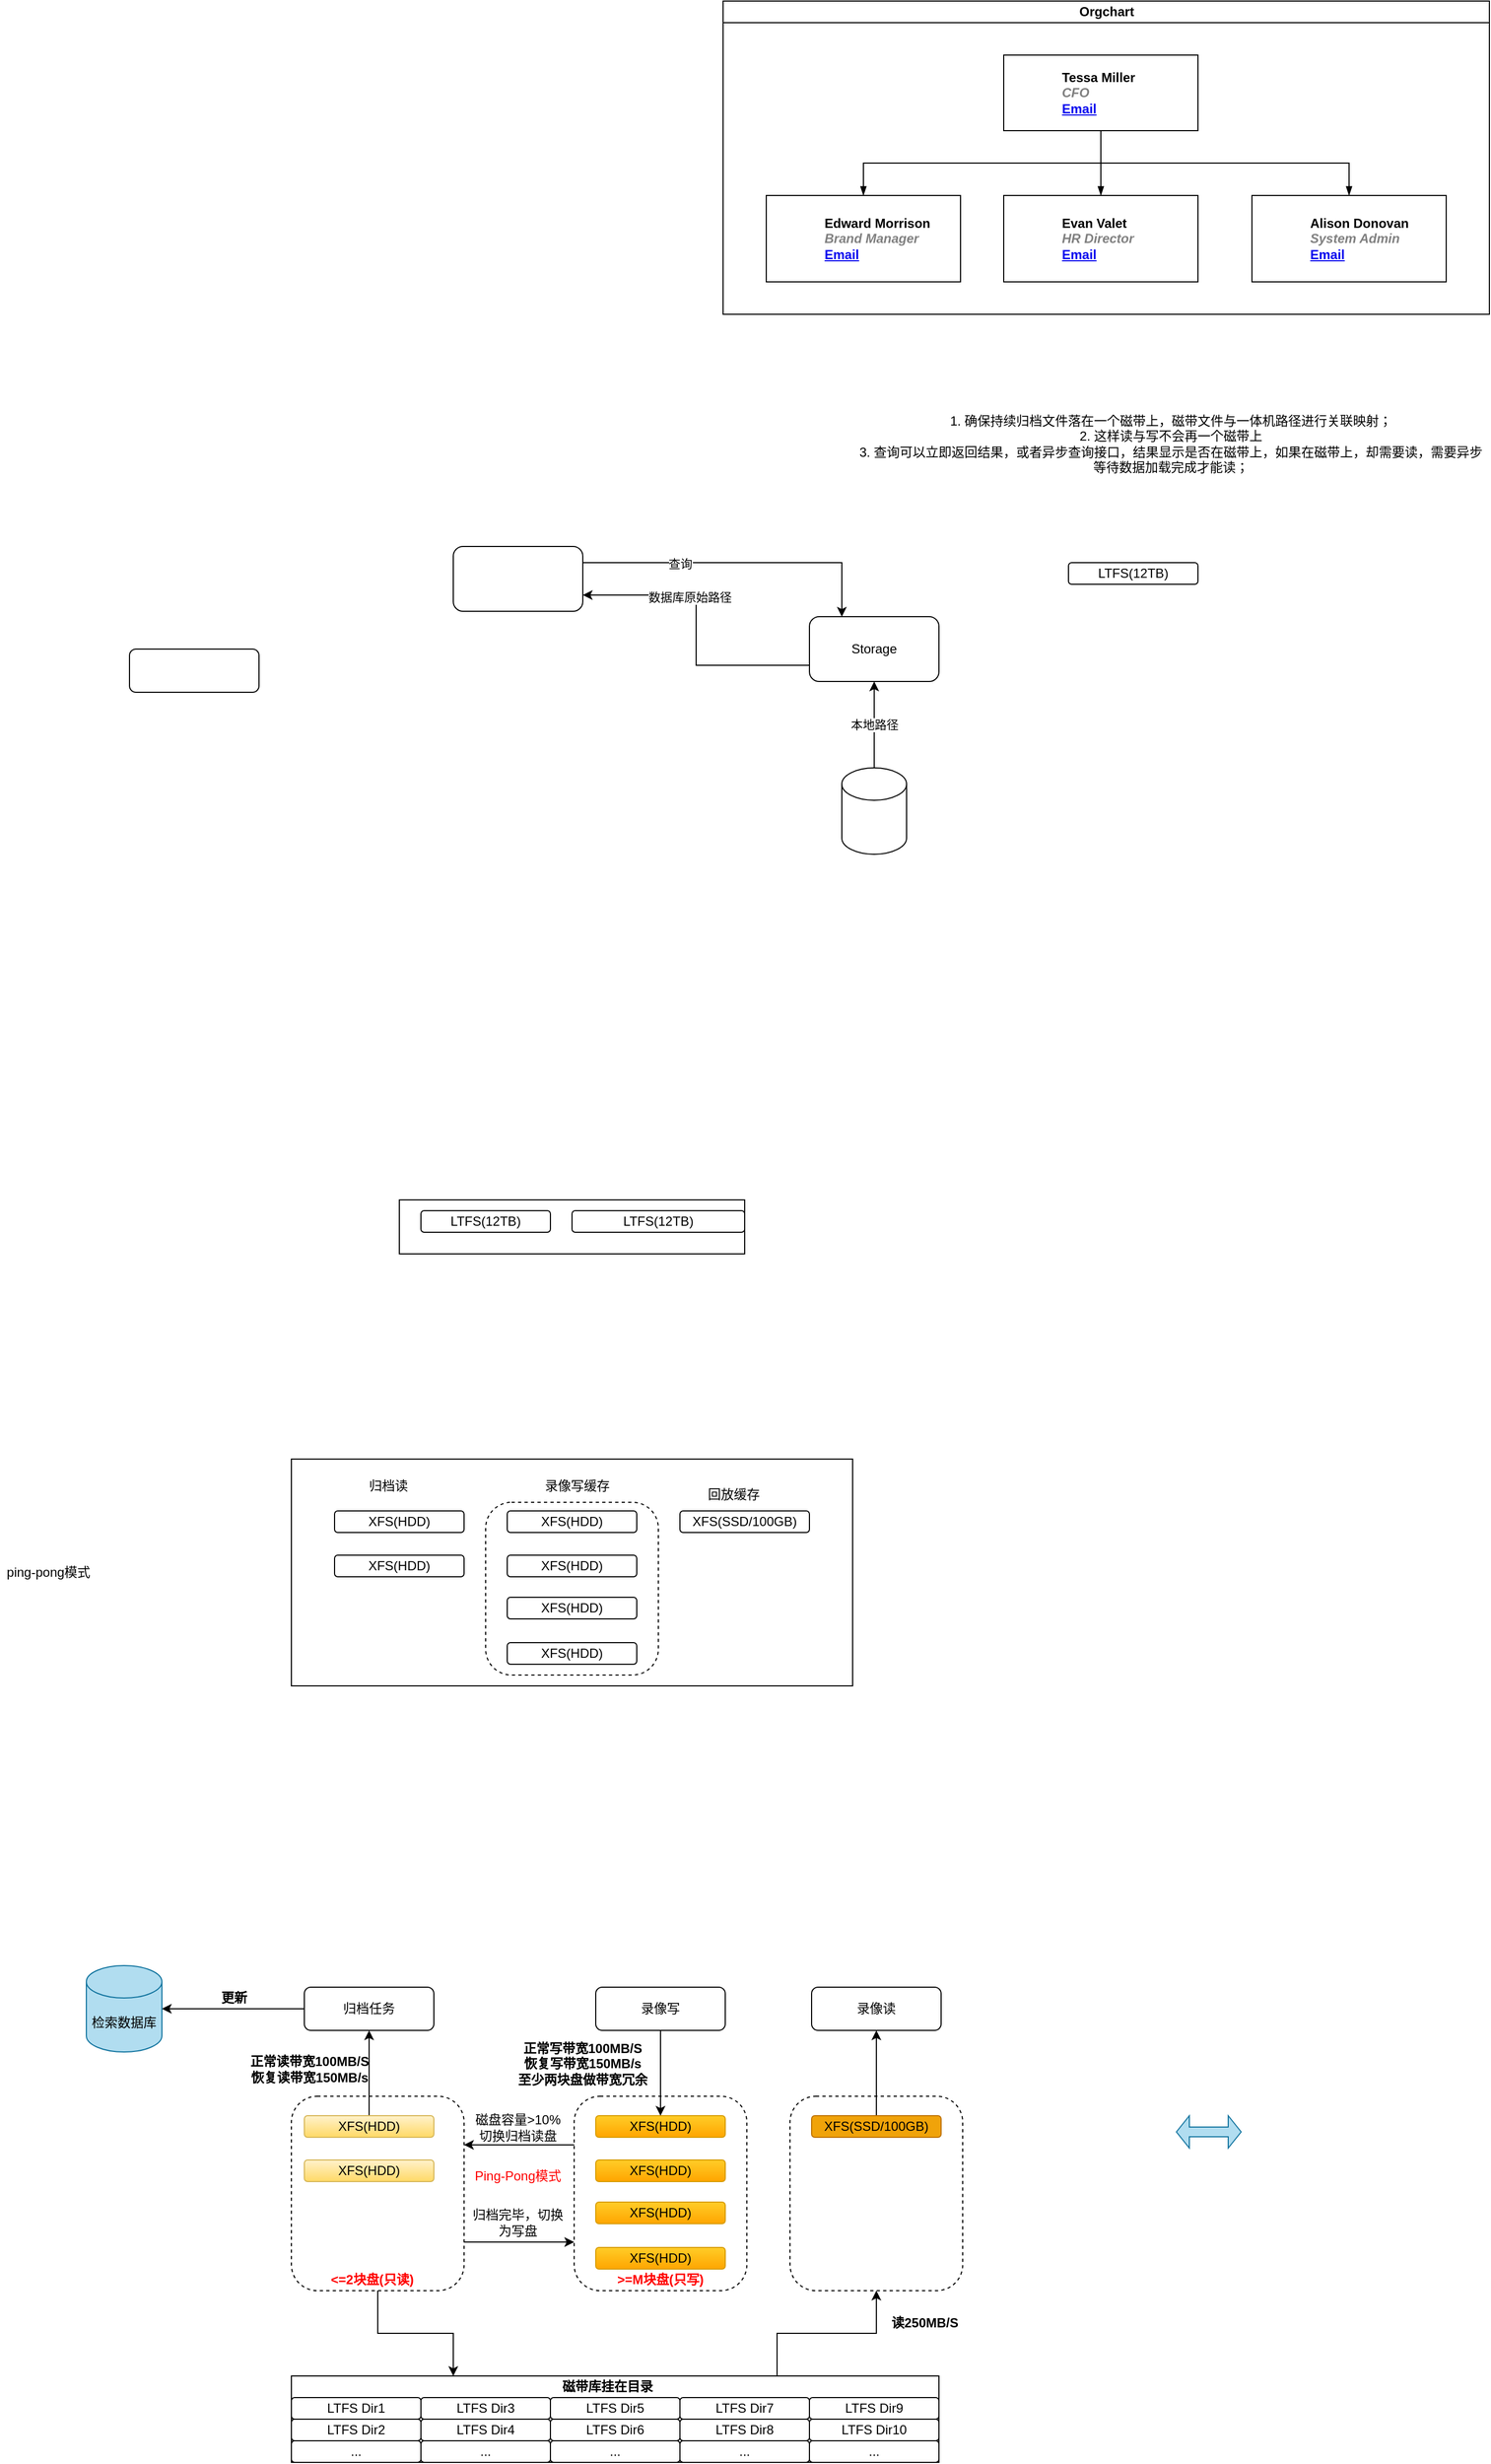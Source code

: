 <mxfile version="18.1.2" type="github">
  <diagram id="prtHgNgQTEPvFCAcTncT" name="Page-1">
    <mxGraphModel dx="2310" dy="827" grid="1" gridSize="10" guides="1" tooltips="1" connect="1" arrows="1" fold="1" page="1" pageScale="1" pageWidth="827" pageHeight="1169" math="0" shadow="0">
      <root>
        <mxCell id="0" />
        <mxCell id="1" parent="0" />
        <mxCell id="HBv_KIM6TfxmHW6eAgdY-98" value="" style="rounded=1;whiteSpace=wrap;html=1;dashed=1;" vertex="1" parent="1">
          <mxGeometry x="102" y="2020" width="160" height="180" as="geometry" />
        </mxCell>
        <mxCell id="HBv_KIM6TfxmHW6eAgdY-131" style="edgeStyle=orthogonalEdgeStyle;rounded=0;orthogonalLoop=1;jettySize=auto;html=1;exitX=0.5;exitY=1;exitDx=0;exitDy=0;entryX=0.25;entryY=0;entryDx=0;entryDy=0;fontColor=#FF0000;" edge="1" parent="1" source="HBv_KIM6TfxmHW6eAgdY-91" target="HBv_KIM6TfxmHW6eAgdY-50">
          <mxGeometry relative="1" as="geometry" />
        </mxCell>
        <mxCell id="HBv_KIM6TfxmHW6eAgdY-144" style="edgeStyle=orthogonalEdgeStyle;rounded=0;orthogonalLoop=1;jettySize=auto;html=1;exitX=1;exitY=0.75;exitDx=0;exitDy=0;entryX=0;entryY=0.75;entryDx=0;entryDy=0;fontColor=#000000;" edge="1" parent="1" source="HBv_KIM6TfxmHW6eAgdY-91" target="HBv_KIM6TfxmHW6eAgdY-41">
          <mxGeometry relative="1" as="geometry" />
        </mxCell>
        <mxCell id="HBv_KIM6TfxmHW6eAgdY-91" value="" style="rounded=1;whiteSpace=wrap;html=1;dashed=1;" vertex="1" parent="1">
          <mxGeometry x="-360" y="2020" width="160" height="180" as="geometry" />
        </mxCell>
        <mxCell id="HBv_KIM6TfxmHW6eAgdY-135" style="edgeStyle=orthogonalEdgeStyle;rounded=0;orthogonalLoop=1;jettySize=auto;html=1;exitX=0.75;exitY=0;exitDx=0;exitDy=0;entryX=0.5;entryY=1;entryDx=0;entryDy=0;fontColor=#FF0000;" edge="1" parent="1" source="HBv_KIM6TfxmHW6eAgdY-50" target="HBv_KIM6TfxmHW6eAgdY-98">
          <mxGeometry relative="1" as="geometry" />
        </mxCell>
        <mxCell id="HBv_KIM6TfxmHW6eAgdY-50" value="" style="rounded=0;whiteSpace=wrap;html=1;" vertex="1" parent="1">
          <mxGeometry x="-360" y="2279" width="600" height="80" as="geometry" />
        </mxCell>
        <mxCell id="HBv_KIM6TfxmHW6eAgdY-37" value="" style="rounded=0;whiteSpace=wrap;html=1;" vertex="1" parent="1">
          <mxGeometry x="-360" y="1430" width="520" height="210" as="geometry" />
        </mxCell>
        <mxCell id="HBv_KIM6TfxmHW6eAgdY-140" style="edgeStyle=orthogonalEdgeStyle;rounded=0;orthogonalLoop=1;jettySize=auto;html=1;exitX=0;exitY=0.25;exitDx=0;exitDy=0;entryX=1;entryY=0.25;entryDx=0;entryDy=0;fontColor=#FF0000;" edge="1" parent="1" source="HBv_KIM6TfxmHW6eAgdY-41" target="HBv_KIM6TfxmHW6eAgdY-91">
          <mxGeometry relative="1" as="geometry" />
        </mxCell>
        <mxCell id="HBv_KIM6TfxmHW6eAgdY-41" value="" style="rounded=1;whiteSpace=wrap;html=1;dashed=1;" vertex="1" parent="1">
          <mxGeometry x="-98" y="2020" width="160" height="180" as="geometry" />
        </mxCell>
        <mxCell id="HBv_KIM6TfxmHW6eAgdY-39" value="" style="rounded=1;whiteSpace=wrap;html=1;dashed=1;" vertex="1" parent="1">
          <mxGeometry x="-180" y="1470" width="160" height="160" as="geometry" />
        </mxCell>
        <mxCell id="HBv_KIM6TfxmHW6eAgdY-17" value="" style="rounded=0;whiteSpace=wrap;html=1;" vertex="1" parent="1">
          <mxGeometry x="-260" y="1190" width="320" height="50" as="geometry" />
        </mxCell>
        <mxCell id="dNxyNK7c78bLwvsdeMH5-11" value="Orgchart" style="swimlane;html=1;startSize=20;horizontal=1;containerType=tree;glass=0;" parent="1" vertex="1">
          <mxGeometry x="40" y="80" width="710" height="290" as="geometry" />
        </mxCell>
        <UserObject label="%name%&lt;br&gt;&lt;i style=&quot;color: gray&quot;&gt;%position%&lt;/i&gt;&lt;br&gt;&lt;a href=&quot;mailto:%email%&quot;&gt;Email&lt;/a&gt;" name="Tessa Miller" position="CFO" location="Office 1" email="me@example.com" placeholders="1" link="https://www.draw.io" id="dNxyNK7c78bLwvsdeMH5-12">
          <mxCell style="label;image=https://cdn3.iconfinder.com/data/icons/user-avatars-1/512/users-3-128.png;whiteSpace=wrap;html=1;rounded=0;glass=0;treeMoving=1;treeFolding=1;" parent="dNxyNK7c78bLwvsdeMH5-11" vertex="1">
            <mxGeometry x="260" y="50" width="180" height="70" as="geometry" />
          </mxCell>
        </UserObject>
        <mxCell id="dNxyNK7c78bLwvsdeMH5-13" value="" style="endArrow=blockThin;endFill=1;fontSize=11;edgeStyle=elbowEdgeStyle;elbow=vertical;rounded=0;" parent="dNxyNK7c78bLwvsdeMH5-11" source="dNxyNK7c78bLwvsdeMH5-12" target="dNxyNK7c78bLwvsdeMH5-14" edge="1">
          <mxGeometry relative="1" as="geometry" />
        </mxCell>
        <UserObject label="%name%&lt;br&gt;&lt;i style=&quot;color: gray&quot;&gt;%position%&lt;/i&gt;&lt;br&gt;&lt;a href=&quot;mailto:%email%&quot;&gt;Email&lt;/a&gt;" name="Edward Morrison" position="Brand Manager" location="Office 2" email="me@example.com" placeholders="1" link="https://www.draw.io" id="dNxyNK7c78bLwvsdeMH5-14">
          <mxCell style="label;image=https://cdn3.iconfinder.com/data/icons/user-avatars-1/512/users-10-3-128.png;whiteSpace=wrap;html=1;rounded=0;glass=0;treeFolding=1;treeMoving=1;" parent="dNxyNK7c78bLwvsdeMH5-11" vertex="1">
            <mxGeometry x="40" y="180" width="180" height="80" as="geometry" />
          </mxCell>
        </UserObject>
        <mxCell id="dNxyNK7c78bLwvsdeMH5-15" value="" style="endArrow=blockThin;endFill=1;fontSize=11;edgeStyle=elbowEdgeStyle;elbow=vertical;rounded=0;" parent="dNxyNK7c78bLwvsdeMH5-11" source="dNxyNK7c78bLwvsdeMH5-12" target="dNxyNK7c78bLwvsdeMH5-16" edge="1">
          <mxGeometry relative="1" as="geometry" />
        </mxCell>
        <UserObject label="%name%&lt;br&gt;&lt;i style=&quot;color: gray&quot;&gt;%position%&lt;/i&gt;&lt;br&gt;&lt;a href=&quot;mailto:%email%&quot;&gt;Email&lt;/a&gt;" name="Evan Valet" position="HR Director" location="Office 4" email="me@example.com" placeholders="1" link="https://www.draw.io" id="dNxyNK7c78bLwvsdeMH5-16">
          <mxCell style="label;image=https://cdn3.iconfinder.com/data/icons/user-avatars-1/512/users-9-2-128.png;whiteSpace=wrap;html=1;rounded=0;glass=0;treeFolding=1;treeMoving=1;" parent="dNxyNK7c78bLwvsdeMH5-11" vertex="1">
            <mxGeometry x="260" y="180" width="180" height="80" as="geometry" />
          </mxCell>
        </UserObject>
        <mxCell id="dNxyNK7c78bLwvsdeMH5-17" value="" style="endArrow=blockThin;endFill=1;fontSize=11;edgeStyle=elbowEdgeStyle;elbow=vertical;rounded=0;" parent="dNxyNK7c78bLwvsdeMH5-11" source="dNxyNK7c78bLwvsdeMH5-12" target="dNxyNK7c78bLwvsdeMH5-18" edge="1">
          <mxGeometry relative="1" as="geometry" />
        </mxCell>
        <UserObject label="%name%&lt;br&gt;&lt;i style=&quot;color: gray&quot;&gt;%position%&lt;/i&gt;&lt;br&gt;&lt;a href=&quot;mailto:%email%&quot;&gt;Email&lt;/a&gt;" name="Alison Donovan" position="System Admin" location="Office 3" email="me@example.com" placeholders="1" link="https://www.draw.io" id="dNxyNK7c78bLwvsdeMH5-18">
          <mxCell style="label;image=https://cdn3.iconfinder.com/data/icons/user-avatars-1/512/users-2-128.png;whiteSpace=wrap;html=1;rounded=0;glass=0;" parent="dNxyNK7c78bLwvsdeMH5-11" vertex="1">
            <mxGeometry x="490" y="180" width="180" height="80" as="geometry" />
          </mxCell>
        </UserObject>
        <mxCell id="HBv_KIM6TfxmHW6eAgdY-1" value="LTFS(12TB)" style="rounded=1;whiteSpace=wrap;html=1;" vertex="1" parent="1">
          <mxGeometry x="360" y="600" width="120" height="20" as="geometry" />
        </mxCell>
        <mxCell id="HBv_KIM6TfxmHW6eAgdY-2" value="&lt;span style=&quot;&quot;&gt;LTFS(12TB)&lt;/span&gt;" style="rounded=1;whiteSpace=wrap;html=1;" vertex="1" parent="1">
          <mxGeometry x="-240" y="1200" width="120" height="20" as="geometry" />
        </mxCell>
        <mxCell id="HBv_KIM6TfxmHW6eAgdY-9" style="edgeStyle=orthogonalEdgeStyle;rounded=0;orthogonalLoop=1;jettySize=auto;html=1;exitX=0;exitY=0.75;exitDx=0;exitDy=0;entryX=1;entryY=0.75;entryDx=0;entryDy=0;" edge="1" parent="1" source="HBv_KIM6TfxmHW6eAgdY-4" target="HBv_KIM6TfxmHW6eAgdY-6">
          <mxGeometry relative="1" as="geometry" />
        </mxCell>
        <mxCell id="HBv_KIM6TfxmHW6eAgdY-10" value="数据库原始路径" style="edgeLabel;html=1;align=center;verticalAlign=middle;resizable=0;points=[];" vertex="1" connectable="0" parent="HBv_KIM6TfxmHW6eAgdY-9">
          <mxGeometry x="0.284" y="2" relative="1" as="geometry">
            <mxPoint as="offset" />
          </mxGeometry>
        </mxCell>
        <mxCell id="HBv_KIM6TfxmHW6eAgdY-4" value="Storage" style="rounded=1;whiteSpace=wrap;html=1;" vertex="1" parent="1">
          <mxGeometry x="120" y="650" width="120" height="60" as="geometry" />
        </mxCell>
        <mxCell id="HBv_KIM6TfxmHW6eAgdY-5" value="1.&amp;nbsp;确保持续归档文件落在一个磁带上，磁带文件与一体机路径进行关联映射；&lt;br&gt;2.&amp;nbsp;这样读与写不会再一个磁带上&lt;br&gt;3.&amp;nbsp;查询可以立即返回结果，或者异步查询接口，结果显示是否在磁带上，如果在磁带上，却需要读，需要异步等待数据加载完成才能读；" style="text;html=1;strokeColor=none;fillColor=none;align=center;verticalAlign=middle;whiteSpace=wrap;rounded=0;" vertex="1" parent="1">
          <mxGeometry x="160" y="460" width="590" height="60" as="geometry" />
        </mxCell>
        <mxCell id="HBv_KIM6TfxmHW6eAgdY-7" style="edgeStyle=orthogonalEdgeStyle;rounded=0;orthogonalLoop=1;jettySize=auto;html=1;exitX=1;exitY=0.25;exitDx=0;exitDy=0;entryX=0.25;entryY=0;entryDx=0;entryDy=0;" edge="1" parent="1" source="HBv_KIM6TfxmHW6eAgdY-6" target="HBv_KIM6TfxmHW6eAgdY-4">
          <mxGeometry relative="1" as="geometry">
            <mxPoint x="120" y="690" as="targetPoint" />
            <Array as="points">
              <mxPoint x="150" y="600" />
            </Array>
          </mxGeometry>
        </mxCell>
        <mxCell id="HBv_KIM6TfxmHW6eAgdY-8" value="查询" style="edgeLabel;html=1;align=center;verticalAlign=middle;resizable=0;points=[];" vertex="1" connectable="0" parent="HBv_KIM6TfxmHW6eAgdY-7">
          <mxGeometry x="-0.389" y="-1" relative="1" as="geometry">
            <mxPoint x="1" as="offset" />
          </mxGeometry>
        </mxCell>
        <mxCell id="HBv_KIM6TfxmHW6eAgdY-6" value="" style="rounded=1;whiteSpace=wrap;html=1;" vertex="1" parent="1">
          <mxGeometry x="-210" y="585" width="120" height="60" as="geometry" />
        </mxCell>
        <mxCell id="HBv_KIM6TfxmHW6eAgdY-12" value="本地路径" style="edgeStyle=orthogonalEdgeStyle;rounded=0;orthogonalLoop=1;jettySize=auto;html=1;exitX=0.5;exitY=0;exitDx=0;exitDy=0;exitPerimeter=0;entryX=0.5;entryY=1;entryDx=0;entryDy=0;" edge="1" parent="1" source="HBv_KIM6TfxmHW6eAgdY-11" target="HBv_KIM6TfxmHW6eAgdY-4">
          <mxGeometry relative="1" as="geometry" />
        </mxCell>
        <mxCell id="HBv_KIM6TfxmHW6eAgdY-11" value="" style="shape=cylinder3;whiteSpace=wrap;html=1;boundedLbl=1;backgroundOutline=1;size=15;" vertex="1" parent="1">
          <mxGeometry x="150" y="790" width="60" height="80" as="geometry" />
        </mxCell>
        <mxCell id="HBv_KIM6TfxmHW6eAgdY-13" value="" style="rounded=1;whiteSpace=wrap;html=1;" vertex="1" parent="1">
          <mxGeometry x="-510" y="680" width="120" height="40" as="geometry" />
        </mxCell>
        <mxCell id="HBv_KIM6TfxmHW6eAgdY-14" value="LTFS(12TB)" style="rounded=1;whiteSpace=wrap;html=1;" vertex="1" parent="1">
          <mxGeometry x="-100" y="1200" width="160" height="20" as="geometry" />
        </mxCell>
        <mxCell id="HBv_KIM6TfxmHW6eAgdY-20" value="&lt;span style=&quot;&quot;&gt;XFS(HDD)&lt;/span&gt;" style="rounded=1;whiteSpace=wrap;html=1;" vertex="1" parent="1">
          <mxGeometry x="-320" y="1478" width="120" height="20" as="geometry" />
        </mxCell>
        <mxCell id="HBv_KIM6TfxmHW6eAgdY-22" value="归档读" style="text;html=1;strokeColor=none;fillColor=none;align=center;verticalAlign=middle;whiteSpace=wrap;rounded=0;" vertex="1" parent="1">
          <mxGeometry x="-300" y="1440" width="60" height="30" as="geometry" />
        </mxCell>
        <mxCell id="HBv_KIM6TfxmHW6eAgdY-26" value="&lt;span style=&quot;&quot;&gt;XFS(HDD)&lt;/span&gt;" style="rounded=1;whiteSpace=wrap;html=1;" vertex="1" parent="1">
          <mxGeometry x="-320" y="1519" width="120" height="20" as="geometry" />
        </mxCell>
        <mxCell id="HBv_KIM6TfxmHW6eAgdY-27" value="&lt;span style=&quot;&quot;&gt;XFS(HDD)&lt;/span&gt;" style="rounded=1;whiteSpace=wrap;html=1;" vertex="1" parent="1">
          <mxGeometry x="-160" y="1478" width="120" height="20" as="geometry" />
        </mxCell>
        <mxCell id="HBv_KIM6TfxmHW6eAgdY-28" value="&lt;span style=&quot;&quot;&gt;XFS(HDD)&lt;/span&gt;" style="rounded=1;whiteSpace=wrap;html=1;" vertex="1" parent="1">
          <mxGeometry x="-160" y="1519" width="120" height="20" as="geometry" />
        </mxCell>
        <mxCell id="HBv_KIM6TfxmHW6eAgdY-32" value="&lt;span style=&quot;&quot;&gt;XFS(HDD)&lt;/span&gt;" style="rounded=1;whiteSpace=wrap;html=1;" vertex="1" parent="1">
          <mxGeometry x="-160" y="1558" width="120" height="20" as="geometry" />
        </mxCell>
        <mxCell id="HBv_KIM6TfxmHW6eAgdY-33" value="&lt;span style=&quot;&quot;&gt;XFS(HDD)&lt;/span&gt;" style="rounded=1;whiteSpace=wrap;html=1;" vertex="1" parent="1">
          <mxGeometry x="-160" y="1600" width="120" height="20" as="geometry" />
        </mxCell>
        <mxCell id="HBv_KIM6TfxmHW6eAgdY-34" value="录像写缓存" style="text;html=1;strokeColor=none;fillColor=none;align=center;verticalAlign=middle;whiteSpace=wrap;rounded=0;" vertex="1" parent="1">
          <mxGeometry x="-130" y="1440" width="70" height="30" as="geometry" />
        </mxCell>
        <mxCell id="HBv_KIM6TfxmHW6eAgdY-35" value="&lt;span style=&quot;&quot;&gt;XFS(SSD/100GB)&lt;/span&gt;" style="rounded=1;whiteSpace=wrap;html=1;" vertex="1" parent="1">
          <mxGeometry y="1478" width="120" height="20" as="geometry" />
        </mxCell>
        <mxCell id="HBv_KIM6TfxmHW6eAgdY-36" value="回放缓存" style="text;html=1;strokeColor=none;fillColor=none;align=center;verticalAlign=middle;whiteSpace=wrap;rounded=0;" vertex="1" parent="1">
          <mxGeometry x="20" y="1448" width="60" height="30" as="geometry" />
        </mxCell>
        <mxCell id="HBv_KIM6TfxmHW6eAgdY-40" value="ping-pong模式" style="text;html=1;strokeColor=none;fillColor=none;align=center;verticalAlign=middle;whiteSpace=wrap;rounded=0;" vertex="1" parent="1">
          <mxGeometry x="-630" y="1520" width="90" height="30" as="geometry" />
        </mxCell>
        <mxCell id="HBv_KIM6TfxmHW6eAgdY-149" style="edgeStyle=orthogonalEdgeStyle;rounded=0;orthogonalLoop=1;jettySize=auto;html=1;exitX=0;exitY=0.5;exitDx=0;exitDy=0;entryX=1;entryY=0.5;entryDx=0;entryDy=0;entryPerimeter=0;fontColor=#FF0000;" edge="1" parent="1" source="HBv_KIM6TfxmHW6eAgdY-42" target="HBv_KIM6TfxmHW6eAgdY-148">
          <mxGeometry relative="1" as="geometry" />
        </mxCell>
        <mxCell id="HBv_KIM6TfxmHW6eAgdY-42" value="归档任务" style="rounded=1;whiteSpace=wrap;html=1;" vertex="1" parent="1">
          <mxGeometry x="-348" y="1919" width="120" height="40" as="geometry" />
        </mxCell>
        <mxCell id="HBv_KIM6TfxmHW6eAgdY-104" style="edgeStyle=orthogonalEdgeStyle;rounded=0;orthogonalLoop=1;jettySize=auto;html=1;exitX=0.5;exitY=0;exitDx=0;exitDy=0;entryX=0.5;entryY=1;entryDx=0;entryDy=0;fontColor=#FF0000;" edge="1" parent="1" source="HBv_KIM6TfxmHW6eAgdY-44" target="HBv_KIM6TfxmHW6eAgdY-42">
          <mxGeometry relative="1" as="geometry" />
        </mxCell>
        <mxCell id="HBv_KIM6TfxmHW6eAgdY-44" value="&lt;span style=&quot;&quot;&gt;XFS(HDD)&lt;/span&gt;" style="rounded=1;whiteSpace=wrap;html=1;fillColor=#fff2cc;strokeColor=#d6b656;gradientColor=#ffd966;" vertex="1" parent="1">
          <mxGeometry x="-348" y="2038" width="120" height="20" as="geometry" />
        </mxCell>
        <mxCell id="HBv_KIM6TfxmHW6eAgdY-45" value="&lt;span style=&quot;&quot;&gt;XFS(HDD)&lt;/span&gt;" style="rounded=1;whiteSpace=wrap;html=1;fillColor=#fff2cc;gradientColor=#ffd966;strokeColor=#d6b656;" vertex="1" parent="1">
          <mxGeometry x="-348" y="2079" width="120" height="20" as="geometry" />
        </mxCell>
        <mxCell id="HBv_KIM6TfxmHW6eAgdY-46" value="&lt;span style=&quot;&quot;&gt;XFS(HDD)&lt;/span&gt;" style="rounded=1;whiteSpace=wrap;html=1;fillColor=#ffcd28;gradientColor=#ffa500;strokeColor=#d79b00;" vertex="1" parent="1">
          <mxGeometry x="-78" y="2038" width="120" height="20" as="geometry" />
        </mxCell>
        <mxCell id="HBv_KIM6TfxmHW6eAgdY-47" value="&lt;span style=&quot;&quot;&gt;XFS(HDD)&lt;/span&gt;" style="rounded=1;whiteSpace=wrap;html=1;fillColor=#ffcd28;gradientColor=#ffa500;strokeColor=#d79b00;" vertex="1" parent="1">
          <mxGeometry x="-78" y="2079" width="120" height="20" as="geometry" />
        </mxCell>
        <mxCell id="HBv_KIM6TfxmHW6eAgdY-48" value="&lt;span style=&quot;&quot;&gt;XFS(HDD)&lt;/span&gt;" style="rounded=1;whiteSpace=wrap;html=1;fillColor=#ffcd28;gradientColor=#ffa500;strokeColor=#d79b00;" vertex="1" parent="1">
          <mxGeometry x="-78" y="2118" width="120" height="20" as="geometry" />
        </mxCell>
        <mxCell id="HBv_KIM6TfxmHW6eAgdY-49" value="&lt;span style=&quot;&quot;&gt;XFS(HDD)&lt;/span&gt;" style="rounded=1;whiteSpace=wrap;html=1;fillColor=#ffcd28;gradientColor=#ffa500;strokeColor=#d79b00;" vertex="1" parent="1">
          <mxGeometry x="-78" y="2160" width="120" height="20" as="geometry" />
        </mxCell>
        <mxCell id="HBv_KIM6TfxmHW6eAgdY-85" style="edgeStyle=orthogonalEdgeStyle;rounded=0;orthogonalLoop=1;jettySize=auto;html=1;exitX=0.5;exitY=1;exitDx=0;exitDy=0;entryX=0.5;entryY=0;entryDx=0;entryDy=0;" edge="1" parent="1" source="HBv_KIM6TfxmHW6eAgdY-73" target="HBv_KIM6TfxmHW6eAgdY-46">
          <mxGeometry relative="1" as="geometry" />
        </mxCell>
        <mxCell id="HBv_KIM6TfxmHW6eAgdY-73" value="录像写" style="rounded=1;whiteSpace=wrap;html=1;" vertex="1" parent="1">
          <mxGeometry x="-78" y="1919" width="120" height="40" as="geometry" />
        </mxCell>
        <mxCell id="HBv_KIM6TfxmHW6eAgdY-74" value="录像读" style="rounded=1;whiteSpace=wrap;html=1;" vertex="1" parent="1">
          <mxGeometry x="122" y="1919" width="120" height="40" as="geometry" />
        </mxCell>
        <mxCell id="HBv_KIM6TfxmHW6eAgdY-84" style="edgeStyle=orthogonalEdgeStyle;rounded=0;orthogonalLoop=1;jettySize=auto;html=1;exitX=0.5;exitY=0;exitDx=0;exitDy=0;entryX=0.5;entryY=1;entryDx=0;entryDy=0;" edge="1" parent="1" source="HBv_KIM6TfxmHW6eAgdY-75" target="HBv_KIM6TfxmHW6eAgdY-74">
          <mxGeometry relative="1" as="geometry" />
        </mxCell>
        <mxCell id="HBv_KIM6TfxmHW6eAgdY-75" value="&lt;span style=&quot;&quot;&gt;XFS(SSD/100GB)&lt;/span&gt;" style="rounded=1;whiteSpace=wrap;html=1;fillColor=#f0a30a;strokeColor=#BD7000;fontColor=#000000;" vertex="1" parent="1">
          <mxGeometry x="122" y="2038" width="120" height="20" as="geometry" />
        </mxCell>
        <mxCell id="HBv_KIM6TfxmHW6eAgdY-86" value="&lt;font color=&quot;#ff0000&quot;&gt;Ping-Pong模式&lt;/font&gt;" style="text;html=1;strokeColor=none;fillColor=none;align=center;verticalAlign=middle;whiteSpace=wrap;rounded=0;" vertex="1" parent="1">
          <mxGeometry x="-195" y="2079" width="90" height="30" as="geometry" />
        </mxCell>
        <mxCell id="HBv_KIM6TfxmHW6eAgdY-87" value="&lt;b&gt;磁带库挂在目录&lt;/b&gt;" style="text;html=1;strokeColor=none;fillColor=none;align=center;verticalAlign=middle;whiteSpace=wrap;rounded=0;" vertex="1" parent="1">
          <mxGeometry x="-112" y="2279" width="90" height="20" as="geometry" />
        </mxCell>
        <mxCell id="HBv_KIM6TfxmHW6eAgdY-103" value="" style="shape=doubleArrow;whiteSpace=wrap;html=1;fillColor=#b1ddf0;strokeColor=#10739e;" vertex="1" parent="1">
          <mxGeometry x="460" y="2038" width="60" height="30" as="geometry" />
        </mxCell>
        <mxCell id="HBv_KIM6TfxmHW6eAgdY-111" value="&lt;span style=&quot;&quot;&gt;LTFS Dir1&lt;/span&gt;" style="rounded=1;whiteSpace=wrap;html=1;" vertex="1" parent="1">
          <mxGeometry x="-360" y="2299" width="120" height="20" as="geometry" />
        </mxCell>
        <mxCell id="HBv_KIM6TfxmHW6eAgdY-112" value="LTFS Dir3" style="rounded=1;whiteSpace=wrap;html=1;" vertex="1" parent="1">
          <mxGeometry x="-240" y="2299" width="120" height="20" as="geometry" />
        </mxCell>
        <mxCell id="HBv_KIM6TfxmHW6eAgdY-113" value="LTFS Dir2" style="rounded=1;whiteSpace=wrap;html=1;" vertex="1" parent="1">
          <mxGeometry x="-360" y="2319" width="120" height="20" as="geometry" />
        </mxCell>
        <mxCell id="HBv_KIM6TfxmHW6eAgdY-114" value="LTFS Dir5" style="rounded=1;whiteSpace=wrap;html=1;" vertex="1" parent="1">
          <mxGeometry x="-120" y="2299" width="120" height="20" as="geometry" />
        </mxCell>
        <mxCell id="HBv_KIM6TfxmHW6eAgdY-115" value="LTFS Dir4" style="rounded=1;whiteSpace=wrap;html=1;" vertex="1" parent="1">
          <mxGeometry x="-240" y="2319" width="120" height="20" as="geometry" />
        </mxCell>
        <mxCell id="HBv_KIM6TfxmHW6eAgdY-116" value="LTFS Dir6" style="rounded=1;whiteSpace=wrap;html=1;" vertex="1" parent="1">
          <mxGeometry x="-120" y="2319" width="120" height="20" as="geometry" />
        </mxCell>
        <mxCell id="HBv_KIM6TfxmHW6eAgdY-117" value="&lt;span style=&quot;&quot;&gt;...&lt;/span&gt;" style="rounded=1;whiteSpace=wrap;html=1;" vertex="1" parent="1">
          <mxGeometry x="-360" y="2339" width="120" height="20" as="geometry" />
        </mxCell>
        <mxCell id="HBv_KIM6TfxmHW6eAgdY-118" value="&lt;span style=&quot;&quot;&gt;...&lt;/span&gt;" style="rounded=1;whiteSpace=wrap;html=1;" vertex="1" parent="1">
          <mxGeometry x="-240" y="2339" width="120" height="20" as="geometry" />
        </mxCell>
        <mxCell id="HBv_KIM6TfxmHW6eAgdY-119" value="&lt;span style=&quot;&quot;&gt;...&lt;/span&gt;" style="rounded=1;whiteSpace=wrap;html=1;" vertex="1" parent="1">
          <mxGeometry x="-120" y="2339" width="120" height="20" as="geometry" />
        </mxCell>
        <mxCell id="HBv_KIM6TfxmHW6eAgdY-120" value="LTFS Dir7" style="rounded=1;whiteSpace=wrap;html=1;" vertex="1" parent="1">
          <mxGeometry y="2299" width="120" height="20" as="geometry" />
        </mxCell>
        <mxCell id="HBv_KIM6TfxmHW6eAgdY-121" value="LTFS Dir8" style="rounded=1;whiteSpace=wrap;html=1;" vertex="1" parent="1">
          <mxGeometry y="2319" width="120" height="20" as="geometry" />
        </mxCell>
        <mxCell id="HBv_KIM6TfxmHW6eAgdY-122" value="LTFS Dir9" style="rounded=1;whiteSpace=wrap;html=1;" vertex="1" parent="1">
          <mxGeometry x="120" y="2299" width="120" height="20" as="geometry" />
        </mxCell>
        <mxCell id="HBv_KIM6TfxmHW6eAgdY-123" value="LTFS Dir10" style="rounded=1;whiteSpace=wrap;html=1;" vertex="1" parent="1">
          <mxGeometry x="120" y="2319" width="120" height="20" as="geometry" />
        </mxCell>
        <mxCell id="HBv_KIM6TfxmHW6eAgdY-124" value="&lt;span style=&quot;&quot;&gt;...&lt;/span&gt;" style="rounded=1;whiteSpace=wrap;html=1;" vertex="1" parent="1">
          <mxGeometry y="2339" width="120" height="20" as="geometry" />
        </mxCell>
        <mxCell id="HBv_KIM6TfxmHW6eAgdY-125" value="&lt;span style=&quot;&quot;&gt;...&lt;/span&gt;" style="rounded=1;whiteSpace=wrap;html=1;" vertex="1" parent="1">
          <mxGeometry x="120" y="2339" width="120" height="20" as="geometry" />
        </mxCell>
        <mxCell id="HBv_KIM6TfxmHW6eAgdY-136" value="&lt;b&gt;读250MB/S&lt;/b&gt;" style="text;html=1;strokeColor=none;fillColor=none;align=center;verticalAlign=middle;whiteSpace=wrap;rounded=0;" vertex="1" parent="1">
          <mxGeometry x="182" y="2220" width="90" height="20" as="geometry" />
        </mxCell>
        <mxCell id="HBv_KIM6TfxmHW6eAgdY-137" value="&lt;b&gt;正常写带宽100MB/S&lt;br&gt;恢复写带宽150MB/s&lt;br&gt;至少两块盘做带宽冗余&lt;br&gt;&lt;/b&gt;" style="text;html=1;strokeColor=none;fillColor=none;align=center;verticalAlign=middle;whiteSpace=wrap;rounded=0;" vertex="1" parent="1">
          <mxGeometry x="-160" y="1970" width="140" height="40" as="geometry" />
        </mxCell>
        <mxCell id="HBv_KIM6TfxmHW6eAgdY-139" value="&lt;b&gt;正常读带宽100MB/S&lt;br&gt;恢复读带宽150MB/s&lt;br&gt;&lt;/b&gt;" style="text;html=1;strokeColor=none;fillColor=none;align=center;verticalAlign=middle;whiteSpace=wrap;rounded=0;" vertex="1" parent="1">
          <mxGeometry x="-413" y="1980" width="140" height="30" as="geometry" />
        </mxCell>
        <mxCell id="HBv_KIM6TfxmHW6eAgdY-141" value="磁盘容量&amp;gt;10%切换归档读盘" style="text;html=1;strokeColor=none;fillColor=none;align=center;verticalAlign=middle;whiteSpace=wrap;rounded=0;" vertex="1" parent="1">
          <mxGeometry x="-195" y="2030" width="90" height="38" as="geometry" />
        </mxCell>
        <mxCell id="HBv_KIM6TfxmHW6eAgdY-145" value="归档完毕，切换为写盘" style="text;html=1;strokeColor=none;fillColor=none;align=center;verticalAlign=middle;whiteSpace=wrap;rounded=0;" vertex="1" parent="1">
          <mxGeometry x="-195" y="2118" width="90" height="38" as="geometry" />
        </mxCell>
        <mxCell id="HBv_KIM6TfxmHW6eAgdY-146" value="&lt;b&gt;&lt;font color=&quot;#ff0000&quot;&gt;&amp;lt;=2块盘(只读)&lt;/font&gt;&lt;/b&gt;" style="text;html=1;strokeColor=none;fillColor=none;align=center;verticalAlign=middle;whiteSpace=wrap;rounded=0;" vertex="1" parent="1">
          <mxGeometry x="-330" y="2180" width="90" height="20" as="geometry" />
        </mxCell>
        <mxCell id="HBv_KIM6TfxmHW6eAgdY-147" value="&lt;b&gt;&lt;font color=&quot;#ff0000&quot;&gt;&amp;gt;=M块盘(只写)&lt;/font&gt;&lt;/b&gt;" style="text;html=1;strokeColor=none;fillColor=none;align=center;verticalAlign=middle;whiteSpace=wrap;rounded=0;" vertex="1" parent="1">
          <mxGeometry x="-63" y="2180" width="90" height="20" as="geometry" />
        </mxCell>
        <mxCell id="HBv_KIM6TfxmHW6eAgdY-148" value="检索数据库" style="shape=cylinder3;whiteSpace=wrap;html=1;boundedLbl=1;backgroundOutline=1;size=15;fillColor=#b1ddf0;strokeColor=#10739e;" vertex="1" parent="1">
          <mxGeometry x="-550" y="1899" width="70" height="80" as="geometry" />
        </mxCell>
        <mxCell id="HBv_KIM6TfxmHW6eAgdY-152" value="&lt;b&gt;更新&lt;/b&gt;" style="text;html=1;strokeColor=none;fillColor=none;align=center;verticalAlign=middle;whiteSpace=wrap;rounded=0;" vertex="1" parent="1">
          <mxGeometry x="-458" y="1919" width="90" height="20" as="geometry" />
        </mxCell>
      </root>
    </mxGraphModel>
  </diagram>
</mxfile>
